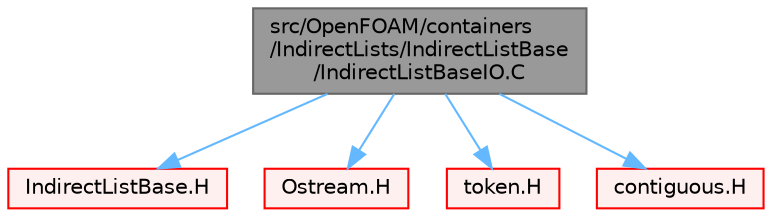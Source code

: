 digraph "src/OpenFOAM/containers/IndirectLists/IndirectListBase/IndirectListBaseIO.C"
{
 // LATEX_PDF_SIZE
  bgcolor="transparent";
  edge [fontname=Helvetica,fontsize=10,labelfontname=Helvetica,labelfontsize=10];
  node [fontname=Helvetica,fontsize=10,shape=box,height=0.2,width=0.4];
  Node1 [id="Node000001",label="src/OpenFOAM/containers\l/IndirectLists/IndirectListBase\l/IndirectListBaseIO.C",height=0.2,width=0.4,color="gray40", fillcolor="grey60", style="filled", fontcolor="black",tooltip=" "];
  Node1 -> Node2 [id="edge1_Node000001_Node000002",color="steelblue1",style="solid",tooltip=" "];
  Node2 [id="Node000002",label="IndirectListBase.H",height=0.2,width=0.4,color="red", fillcolor="#FFF0F0", style="filled",URL="$IndirectListBase_8H.html",tooltip=" "];
  Node1 -> Node38 [id="edge2_Node000001_Node000038",color="steelblue1",style="solid",tooltip=" "];
  Node38 [id="Node000038",label="Ostream.H",height=0.2,width=0.4,color="red", fillcolor="#FFF0F0", style="filled",URL="$Ostream_8H.html",tooltip=" "];
  Node1 -> Node89 [id="edge3_Node000001_Node000089",color="steelblue1",style="solid",tooltip=" "];
  Node89 [id="Node000089",label="token.H",height=0.2,width=0.4,color="red", fillcolor="#FFF0F0", style="filled",URL="$token_8H.html",tooltip=" "];
  Node1 -> Node79 [id="edge4_Node000001_Node000079",color="steelblue1",style="solid",tooltip=" "];
  Node79 [id="Node000079",label="contiguous.H",height=0.2,width=0.4,color="red", fillcolor="#FFF0F0", style="filled",URL="$contiguous_8H.html",tooltip=" "];
}
